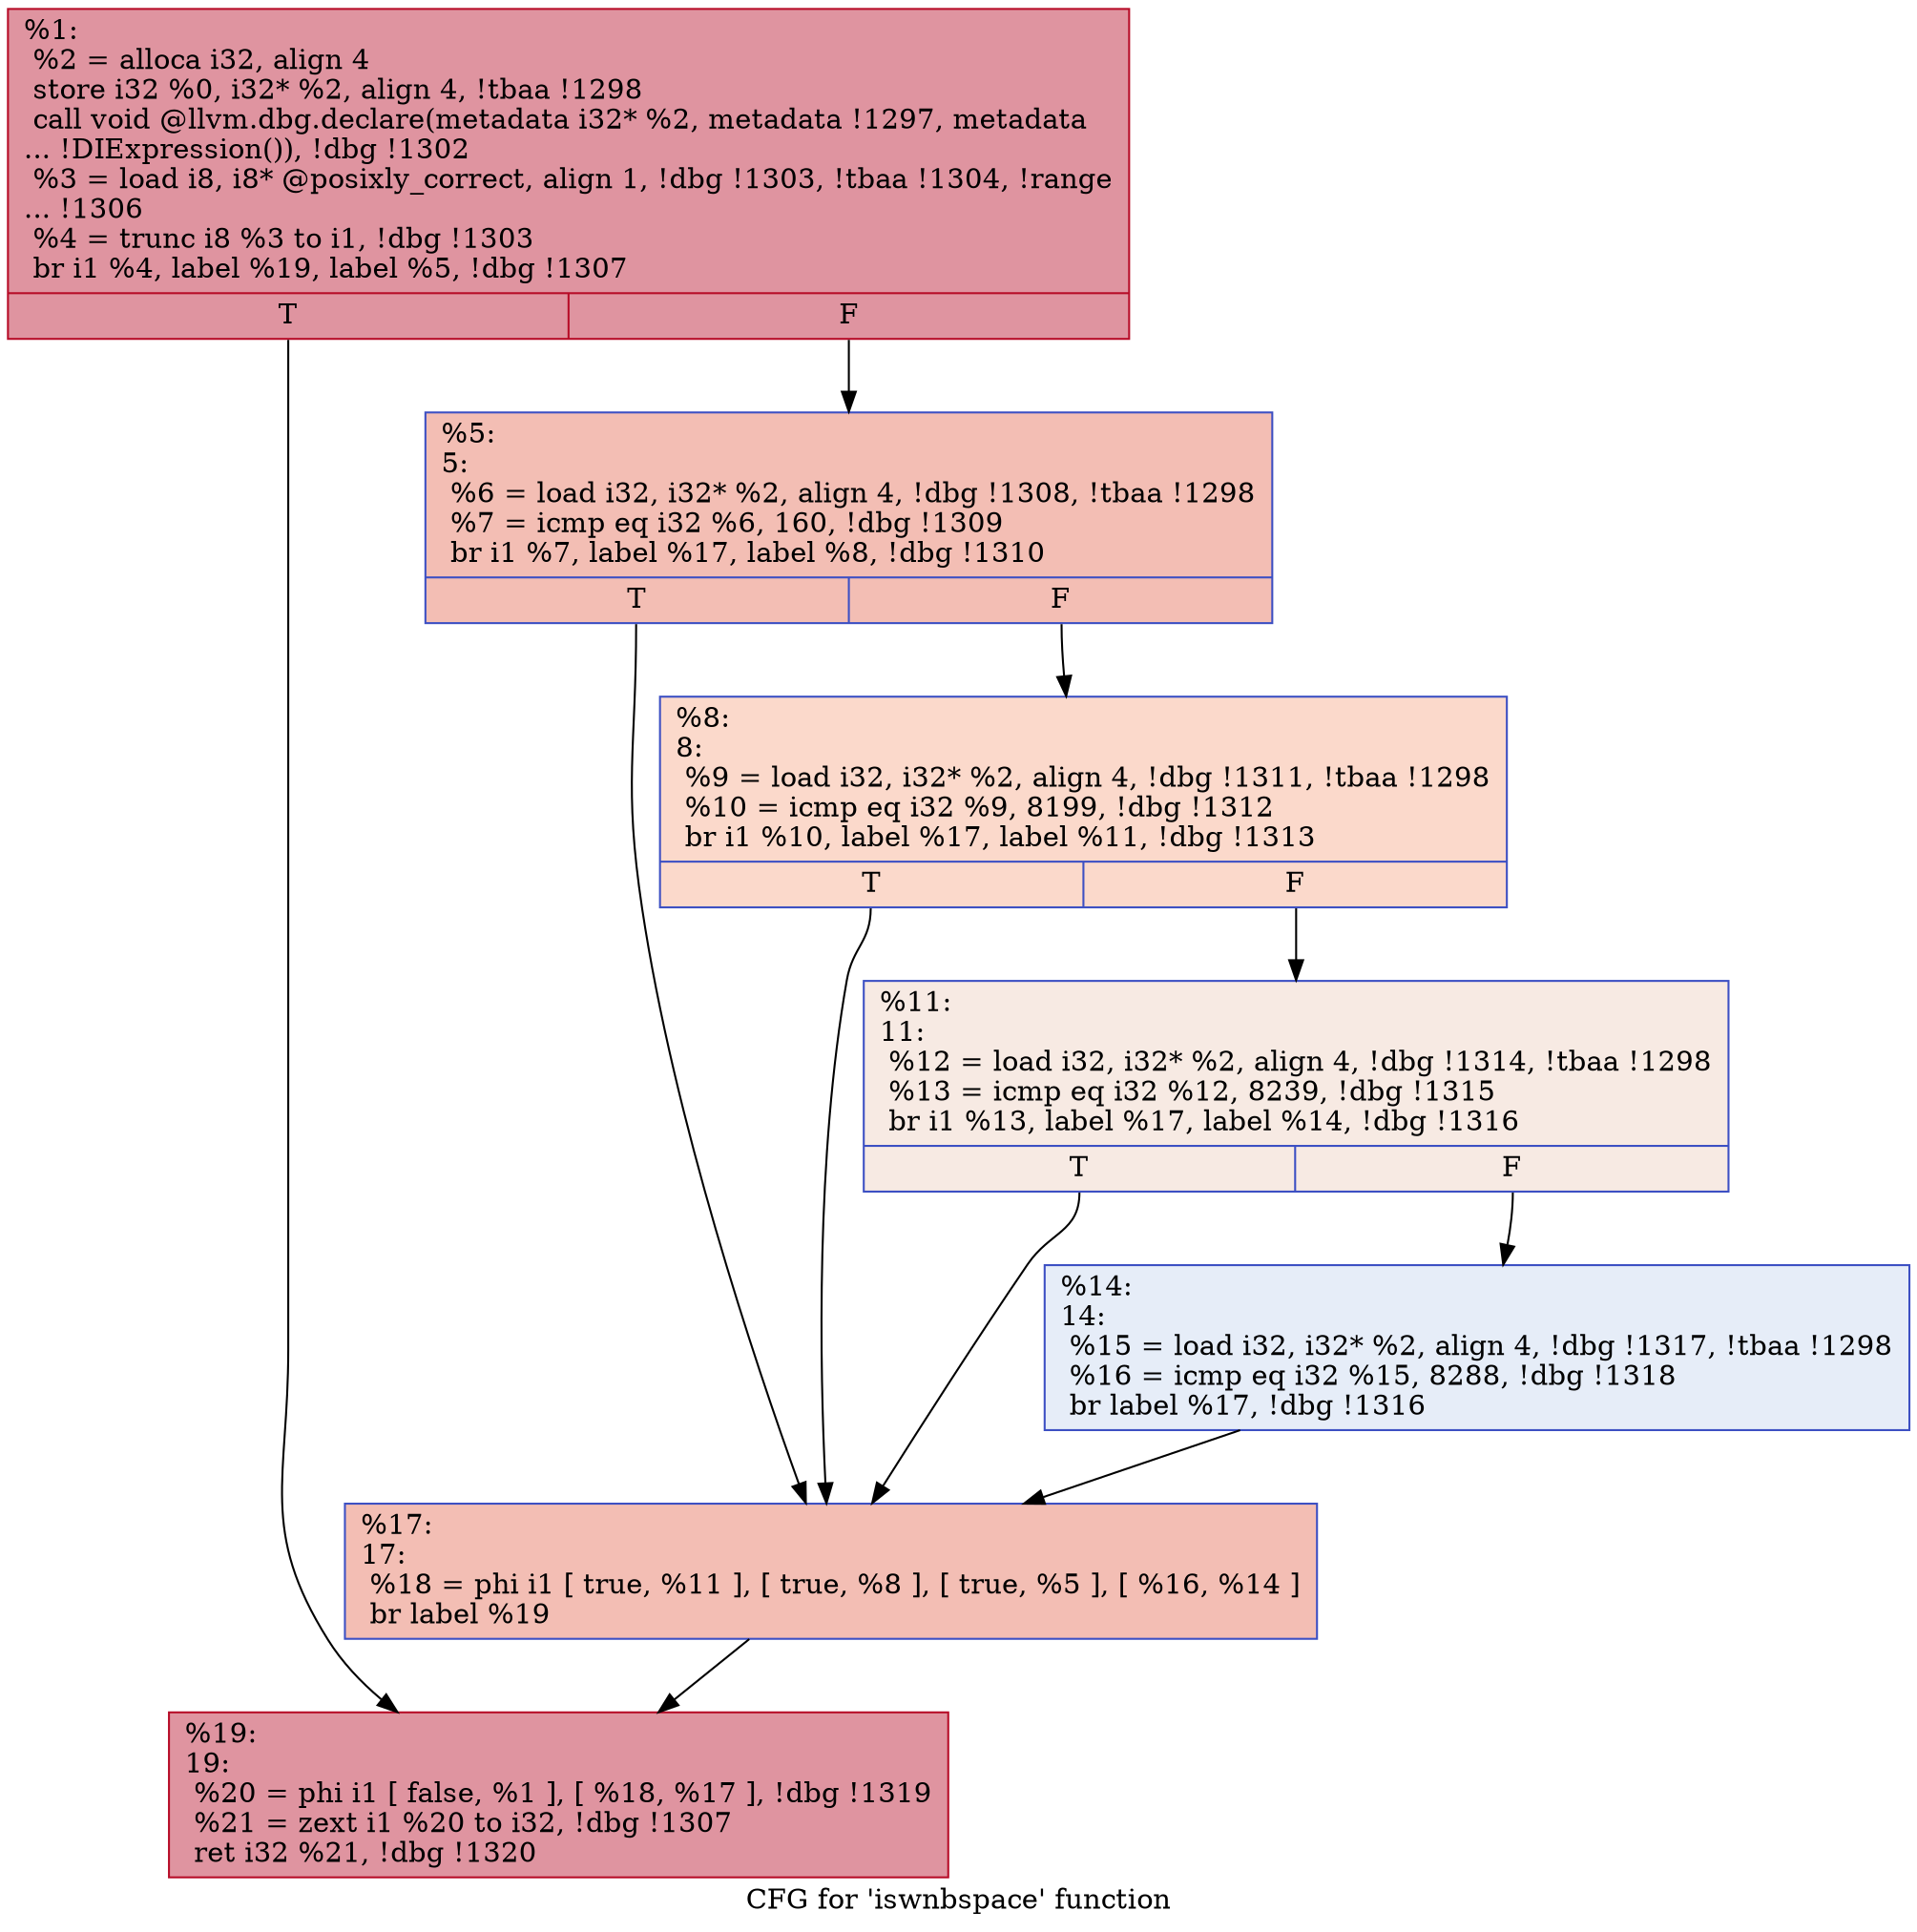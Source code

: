 digraph "CFG for 'iswnbspace' function" {
	label="CFG for 'iswnbspace' function";

	Node0x1eabd10 [shape=record,color="#b70d28ff", style=filled, fillcolor="#b70d2870",label="{%1:\l  %2 = alloca i32, align 4\l  store i32 %0, i32* %2, align 4, !tbaa !1298\l  call void @llvm.dbg.declare(metadata i32* %2, metadata !1297, metadata\l... !DIExpression()), !dbg !1302\l  %3 = load i8, i8* @posixly_correct, align 1, !dbg !1303, !tbaa !1304, !range\l... !1306\l  %4 = trunc i8 %3 to i1, !dbg !1303\l  br i1 %4, label %19, label %5, !dbg !1307\l|{<s0>T|<s1>F}}"];
	Node0x1eabd10:s0 -> Node0x1e6f8c0;
	Node0x1eabd10:s1 -> Node0x1e6f730;
	Node0x1e6f730 [shape=record,color="#3d50c3ff", style=filled, fillcolor="#e36c5570",label="{%5:\l5:                                                \l  %6 = load i32, i32* %2, align 4, !dbg !1308, !tbaa !1298\l  %7 = icmp eq i32 %6, 160, !dbg !1309\l  br i1 %7, label %17, label %8, !dbg !1310\l|{<s0>T|<s1>F}}"];
	Node0x1e6f730:s0 -> Node0x1e6f870;
	Node0x1e6f730:s1 -> Node0x1e6f780;
	Node0x1e6f780 [shape=record,color="#3d50c3ff", style=filled, fillcolor="#f7a88970",label="{%8:\l8:                                                \l  %9 = load i32, i32* %2, align 4, !dbg !1311, !tbaa !1298\l  %10 = icmp eq i32 %9, 8199, !dbg !1312\l  br i1 %10, label %17, label %11, !dbg !1313\l|{<s0>T|<s1>F}}"];
	Node0x1e6f780:s0 -> Node0x1e6f870;
	Node0x1e6f780:s1 -> Node0x1e6f7d0;
	Node0x1e6f7d0 [shape=record,color="#3d50c3ff", style=filled, fillcolor="#eed0c070",label="{%11:\l11:                                               \l  %12 = load i32, i32* %2, align 4, !dbg !1314, !tbaa !1298\l  %13 = icmp eq i32 %12, 8239, !dbg !1315\l  br i1 %13, label %17, label %14, !dbg !1316\l|{<s0>T|<s1>F}}"];
	Node0x1e6f7d0:s0 -> Node0x1e6f870;
	Node0x1e6f7d0:s1 -> Node0x1e6f820;
	Node0x1e6f820 [shape=record,color="#3d50c3ff", style=filled, fillcolor="#c7d7f070",label="{%14:\l14:                                               \l  %15 = load i32, i32* %2, align 4, !dbg !1317, !tbaa !1298\l  %16 = icmp eq i32 %15, 8288, !dbg !1318\l  br label %17, !dbg !1316\l}"];
	Node0x1e6f820 -> Node0x1e6f870;
	Node0x1e6f870 [shape=record,color="#3d50c3ff", style=filled, fillcolor="#e36c5570",label="{%17:\l17:                                               \l  %18 = phi i1 [ true, %11 ], [ true, %8 ], [ true, %5 ], [ %16, %14 ]\l  br label %19\l}"];
	Node0x1e6f870 -> Node0x1e6f8c0;
	Node0x1e6f8c0 [shape=record,color="#b70d28ff", style=filled, fillcolor="#b70d2870",label="{%19:\l19:                                               \l  %20 = phi i1 [ false, %1 ], [ %18, %17 ], !dbg !1319\l  %21 = zext i1 %20 to i32, !dbg !1307\l  ret i32 %21, !dbg !1320\l}"];
}
